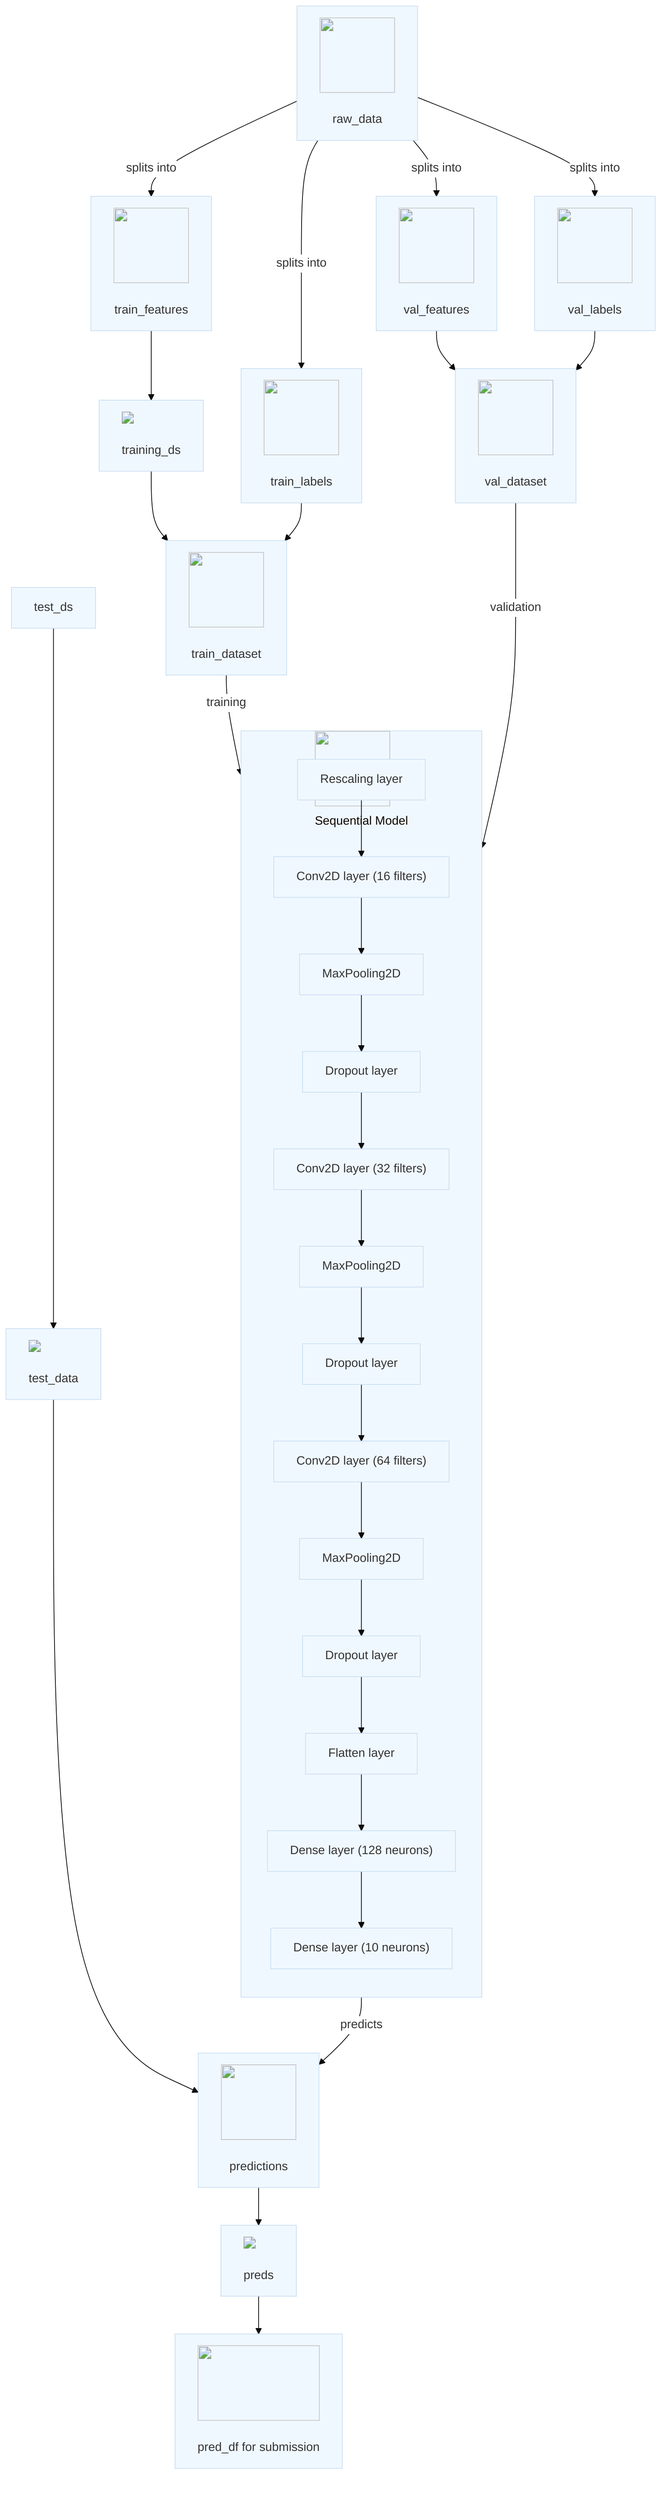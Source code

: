 %%{init: {'theme': 'base', 'themeVariables': {'primaryColor': '#f0f8ff', 'edgeLabelBackground':'#ffffff', 'tertiaryColor': '#f0f8ff'}}}%%
flowchart TD
    %% Raw training data from CSV
    A["<img src='icons/file.svg' width=100 height=100/> <br/> raw_data"] -->|splits into| B["<img src='icons/table.svg' width=100 height=100/> <br/> train_features"]
    A -->|splits into| C["<img src='icons/column_split.svg' width=100 height=100/> <br/> train_labels"]
    A -->|splits into| D["<img src='icons/table.svg' width=100 height=100/> <br/> val_features"]
    A -->|splits into| E["<img src='icons/column_split.svg' width=100 height=100/> <br/> val_labels"]
    %% Training dataset creation
    B --> F["<img src='path/to/plot.svg'/> <br/> training_ds"]
    F --> G["<img src='icons/database.svg' width=100 height=100/> <br/> train_dataset"]
    C --> G
    %% Validation dataset creation
    D --> H["<img src='icons/database.svg' width=100 height=100/> <br/> val_dataset"]
    E --> H
    %% Test data processing
    I["test_ds"] --> J["<img src='path/to/plot.svg'/> <br/> test_data"]
    %% Model prediction
    J --> K["<img src='icons/brain.svg' width=100 height=100/> <br/> predictions"]
    %% Final predictions
    K --> L["<img src='path/to/plot.svg'/> <br/> preds"]
    L --> M["<img src='icons/file.svg' width=100 height=100/> <br/> pred_df for submission"]
    %% Sequential Model Details
    subgraph Model["<img src='icons/brain.svg' width=100 height=100/> <br/> Sequential Model"]
    direction TB
    RS["Rescaling layer"] --> CV1["Conv2D layer (16 filters)"] --> MP1["MaxPooling2D"] --> DO1["Dropout layer"] --> CV2["Conv2D layer (32 filters)"] --> MP2["MaxPooling2D"] --> DO2["Dropout layer"] --> CV3["Conv2D layer (64 filters)"] --> MP3["MaxPooling2D"] --> DO3["Dropout layer"] --> FL["Flatten layer"] --> D1["Dense layer (128 neurons)"] --> D2["Dense layer (10 neurons)"]
    end
    G -->|training| Model -->|predicts| K
    H -->|validation| Model